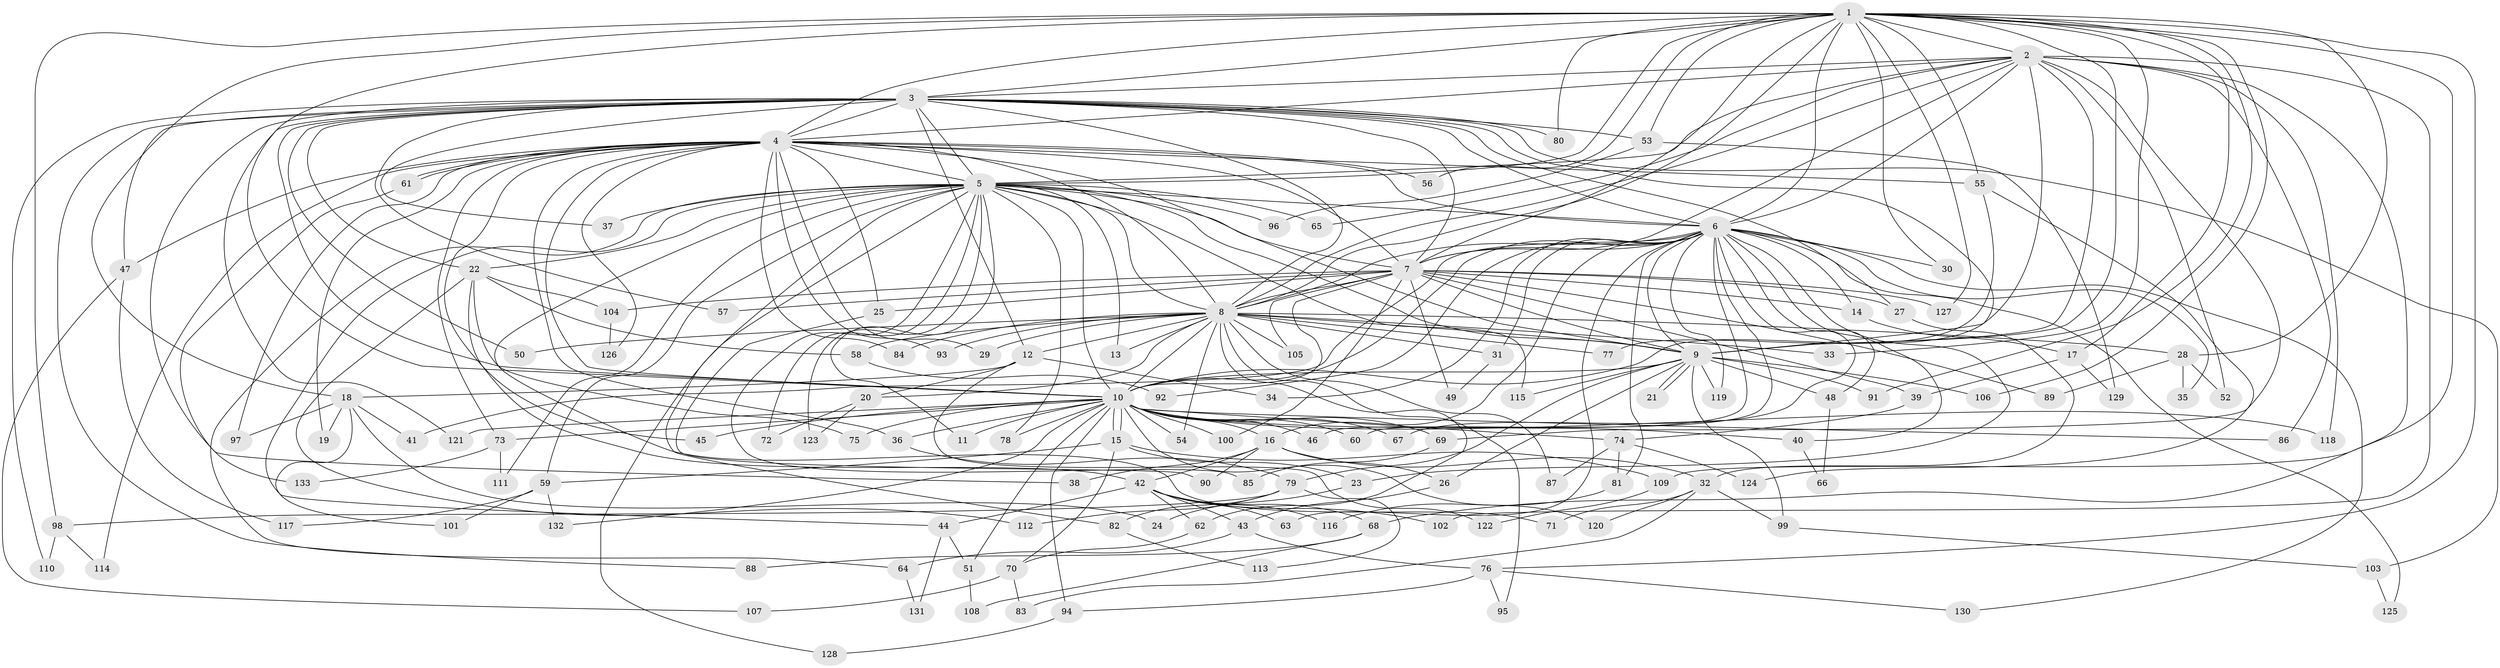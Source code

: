 // coarse degree distribution, {22: 0.009615384615384616, 30: 0.009615384615384616, 21: 0.019230769230769232, 27: 0.009615384615384616, 18: 0.009615384615384616, 23: 0.009615384615384616, 16: 0.009615384615384616, 31: 0.009615384615384616, 2: 0.5288461538461539, 6: 0.019230769230769232, 3: 0.18269230769230768, 7: 0.019230769230769232, 8: 0.009615384615384616, 4: 0.08653846153846154, 14: 0.009615384615384616, 5: 0.04807692307692308, 1: 0.009615384615384616}
// Generated by graph-tools (version 1.1) at 2025/41/03/06/25 10:41:38]
// undirected, 133 vertices, 291 edges
graph export_dot {
graph [start="1"]
  node [color=gray90,style=filled];
  1;
  2;
  3;
  4;
  5;
  6;
  7;
  8;
  9;
  10;
  11;
  12;
  13;
  14;
  15;
  16;
  17;
  18;
  19;
  20;
  21;
  22;
  23;
  24;
  25;
  26;
  27;
  28;
  29;
  30;
  31;
  32;
  33;
  34;
  35;
  36;
  37;
  38;
  39;
  40;
  41;
  42;
  43;
  44;
  45;
  46;
  47;
  48;
  49;
  50;
  51;
  52;
  53;
  54;
  55;
  56;
  57;
  58;
  59;
  60;
  61;
  62;
  63;
  64;
  65;
  66;
  67;
  68;
  69;
  70;
  71;
  72;
  73;
  74;
  75;
  76;
  77;
  78;
  79;
  80;
  81;
  82;
  83;
  84;
  85;
  86;
  87;
  88;
  89;
  90;
  91;
  92;
  93;
  94;
  95;
  96;
  97;
  98;
  99;
  100;
  101;
  102;
  103;
  104;
  105;
  106;
  107;
  108;
  109;
  110;
  111;
  112;
  113;
  114;
  115;
  116;
  117;
  118;
  119;
  120;
  121;
  122;
  123;
  124;
  125;
  126;
  127;
  128;
  129;
  130;
  131;
  132;
  133;
  1 -- 2;
  1 -- 3;
  1 -- 4;
  1 -- 5;
  1 -- 6;
  1 -- 7;
  1 -- 8;
  1 -- 9;
  1 -- 10;
  1 -- 17;
  1 -- 18;
  1 -- 28;
  1 -- 30;
  1 -- 33;
  1 -- 53;
  1 -- 55;
  1 -- 56;
  1 -- 76;
  1 -- 80;
  1 -- 91;
  1 -- 98;
  1 -- 106;
  1 -- 109;
  1 -- 127;
  2 -- 3;
  2 -- 4;
  2 -- 5;
  2 -- 6;
  2 -- 7;
  2 -- 8;
  2 -- 9;
  2 -- 10;
  2 -- 52;
  2 -- 65;
  2 -- 68;
  2 -- 69;
  2 -- 86;
  2 -- 102;
  2 -- 118;
  3 -- 4;
  3 -- 5;
  3 -- 6;
  3 -- 7;
  3 -- 8;
  3 -- 9;
  3 -- 10;
  3 -- 12;
  3 -- 22;
  3 -- 27;
  3 -- 37;
  3 -- 38;
  3 -- 47;
  3 -- 50;
  3 -- 53;
  3 -- 57;
  3 -- 80;
  3 -- 88;
  3 -- 103;
  3 -- 110;
  3 -- 121;
  4 -- 5;
  4 -- 6;
  4 -- 7;
  4 -- 8;
  4 -- 9;
  4 -- 10;
  4 -- 19;
  4 -- 25;
  4 -- 29;
  4 -- 36;
  4 -- 45;
  4 -- 47;
  4 -- 55;
  4 -- 56;
  4 -- 61;
  4 -- 61;
  4 -- 73;
  4 -- 84;
  4 -- 93;
  4 -- 97;
  4 -- 114;
  4 -- 126;
  5 -- 6;
  5 -- 7;
  5 -- 8;
  5 -- 9;
  5 -- 10;
  5 -- 11;
  5 -- 13;
  5 -- 22;
  5 -- 37;
  5 -- 44;
  5 -- 59;
  5 -- 64;
  5 -- 65;
  5 -- 71;
  5 -- 72;
  5 -- 78;
  5 -- 82;
  5 -- 85;
  5 -- 96;
  5 -- 111;
  5 -- 115;
  5 -- 123;
  5 -- 128;
  6 -- 7;
  6 -- 8;
  6 -- 9;
  6 -- 10;
  6 -- 14;
  6 -- 16;
  6 -- 23;
  6 -- 30;
  6 -- 31;
  6 -- 34;
  6 -- 35;
  6 -- 40;
  6 -- 41;
  6 -- 46;
  6 -- 48;
  6 -- 60;
  6 -- 63;
  6 -- 67;
  6 -- 81;
  6 -- 92;
  6 -- 119;
  6 -- 125;
  6 -- 130;
  7 -- 8;
  7 -- 9;
  7 -- 10;
  7 -- 14;
  7 -- 25;
  7 -- 27;
  7 -- 39;
  7 -- 49;
  7 -- 57;
  7 -- 89;
  7 -- 100;
  7 -- 104;
  7 -- 105;
  7 -- 127;
  8 -- 9;
  8 -- 10;
  8 -- 12;
  8 -- 13;
  8 -- 20;
  8 -- 28;
  8 -- 29;
  8 -- 31;
  8 -- 33;
  8 -- 50;
  8 -- 54;
  8 -- 58;
  8 -- 62;
  8 -- 77;
  8 -- 84;
  8 -- 87;
  8 -- 93;
  8 -- 95;
  8 -- 105;
  9 -- 10;
  9 -- 21;
  9 -- 21;
  9 -- 26;
  9 -- 48;
  9 -- 79;
  9 -- 91;
  9 -- 99;
  9 -- 106;
  9 -- 115;
  9 -- 119;
  10 -- 11;
  10 -- 15;
  10 -- 15;
  10 -- 16;
  10 -- 36;
  10 -- 40;
  10 -- 45;
  10 -- 46;
  10 -- 51;
  10 -- 54;
  10 -- 60;
  10 -- 67;
  10 -- 69;
  10 -- 73;
  10 -- 74;
  10 -- 75;
  10 -- 78;
  10 -- 86;
  10 -- 94;
  10 -- 100;
  10 -- 118;
  10 -- 120;
  10 -- 121;
  10 -- 132;
  12 -- 18;
  12 -- 20;
  12 -- 34;
  12 -- 122;
  14 -- 17;
  15 -- 23;
  15 -- 59;
  15 -- 70;
  15 -- 109;
  16 -- 26;
  16 -- 32;
  16 -- 38;
  16 -- 42;
  16 -- 90;
  17 -- 39;
  17 -- 129;
  18 -- 19;
  18 -- 24;
  18 -- 41;
  18 -- 97;
  18 -- 101;
  20 -- 72;
  20 -- 123;
  22 -- 42;
  22 -- 58;
  22 -- 75;
  22 -- 104;
  22 -- 112;
  23 -- 24;
  25 -- 90;
  26 -- 43;
  27 -- 32;
  28 -- 35;
  28 -- 52;
  28 -- 89;
  31 -- 49;
  32 -- 71;
  32 -- 83;
  32 -- 99;
  32 -- 120;
  36 -- 79;
  39 -- 74;
  40 -- 66;
  42 -- 43;
  42 -- 44;
  42 -- 62;
  42 -- 63;
  42 -- 68;
  42 -- 102;
  42 -- 116;
  43 -- 64;
  43 -- 76;
  44 -- 51;
  44 -- 131;
  47 -- 107;
  47 -- 117;
  48 -- 66;
  51 -- 108;
  53 -- 96;
  53 -- 129;
  55 -- 77;
  55 -- 124;
  58 -- 92;
  59 -- 101;
  59 -- 117;
  59 -- 132;
  61 -- 133;
  62 -- 70;
  64 -- 131;
  68 -- 88;
  68 -- 108;
  69 -- 85;
  70 -- 83;
  70 -- 107;
  73 -- 111;
  73 -- 133;
  74 -- 81;
  74 -- 87;
  74 -- 124;
  76 -- 94;
  76 -- 95;
  76 -- 130;
  79 -- 82;
  79 -- 98;
  79 -- 112;
  79 -- 113;
  81 -- 116;
  82 -- 113;
  94 -- 128;
  98 -- 110;
  98 -- 114;
  99 -- 103;
  103 -- 125;
  104 -- 126;
  109 -- 122;
}
